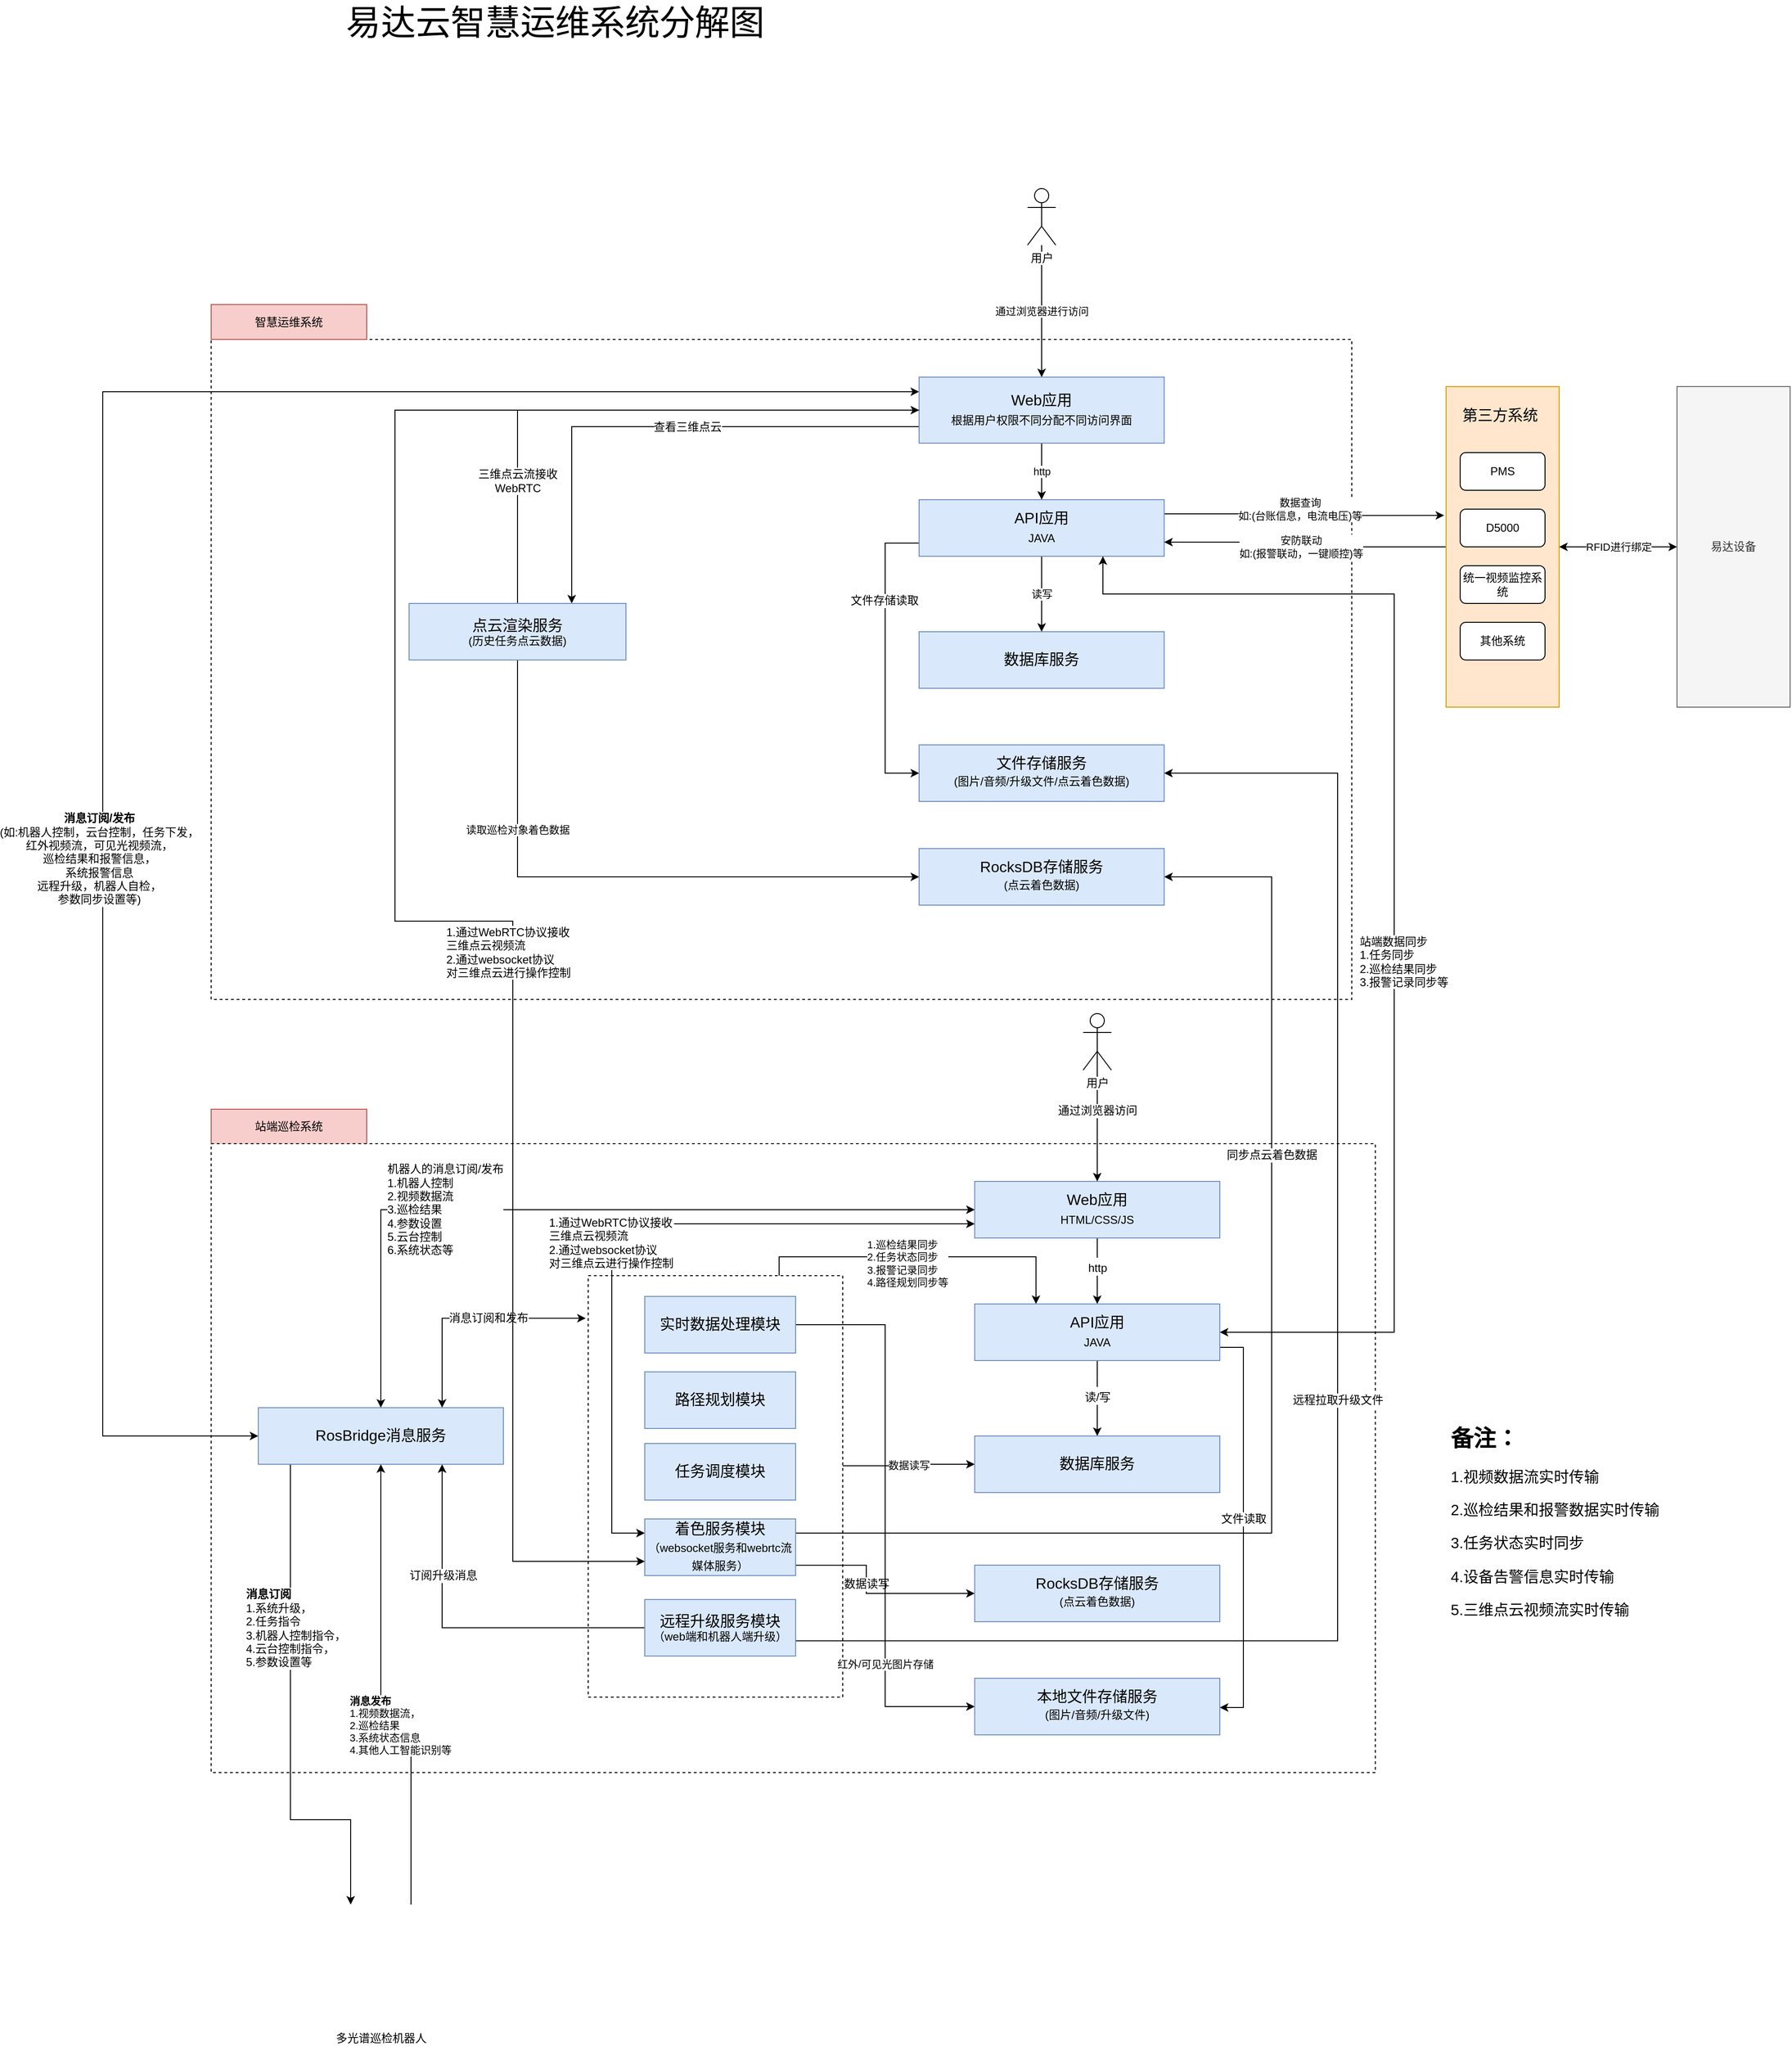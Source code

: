 <mxfile version="13.1.1" type="github">
  <diagram id="XJ8-2Lu72BTsMdCGSrW2" name="第 1 页">
    <mxGraphModel dx="1553" dy="903" grid="1" gridSize="10" guides="1" tooltips="1" connect="1" arrows="1" fold="1" page="1" pageScale="1" pageWidth="700" pageHeight="1000" background="none" math="0" shadow="0">
      <root>
        <mxCell id="0" />
        <mxCell id="1" parent="0" />
        <mxCell id="gQ2CgvajjqF3SDFCfg23-29" value="站端巡检系统" style="text;html=1;strokeColor=#b85450;fillColor=#f8cecc;align=center;verticalAlign=middle;whiteSpace=wrap;rounded=0;shadow=0;" parent="1" vertex="1">
          <mxGeometry x="335" y="1206.43" width="165" height="37" as="geometry" />
        </mxCell>
        <mxCell id="gQ2CgvajjqF3SDFCfg23-27" value="" style="rounded=0;whiteSpace=wrap;html=1;dashed=1;shadow=0;" parent="1" vertex="1">
          <mxGeometry x="335" y="1243" width="1235" height="667" as="geometry" />
        </mxCell>
        <mxCell id="gQ2CgvajjqF3SDFCfg23-55" style="edgeStyle=orthogonalEdgeStyle;rounded=0;orthogonalLoop=1;jettySize=auto;html=1;exitX=-0.01;exitY=0.101;exitDx=0;exitDy=0;entryX=0.75;entryY=0;entryDx=0;entryDy=0;startArrow=classic;startFill=1;fontSize=12;exitPerimeter=0;" parent="1" source="gQ2CgvajjqF3SDFCfg23-54" target="gQ2CgvajjqF3SDFCfg23-40" edge="1">
          <mxGeometry relative="1" as="geometry">
            <Array as="points">
              <mxPoint x="580" y="1428" />
            </Array>
          </mxGeometry>
        </mxCell>
        <mxCell id="gQ2CgvajjqF3SDFCfg23-56" value="&lt;div style=&quot;text-align: left&quot;&gt;&lt;span&gt;消息订阅和发布&lt;/span&gt;&lt;/div&gt;" style="edgeLabel;html=1;align=center;verticalAlign=middle;resizable=0;points=[];fontSize=12;fontStyle=0" parent="gQ2CgvajjqF3SDFCfg23-55" vertex="1" connectable="0">
          <mxGeometry x="-0.161" relative="1" as="geometry">
            <mxPoint as="offset" />
          </mxGeometry>
        </mxCell>
        <mxCell id="b1C1lfiOT8XWCESxQzqt-11" value="数据读写" style="edgeStyle=orthogonalEdgeStyle;rounded=0;orthogonalLoop=1;jettySize=auto;html=1;exitX=0.999;exitY=0.451;exitDx=0;exitDy=0;exitPerimeter=0;" parent="1" source="gQ2CgvajjqF3SDFCfg23-54" target="gQ2CgvajjqF3SDFCfg23-32" edge="1">
          <mxGeometry relative="1" as="geometry" />
        </mxCell>
        <mxCell id="BUxLxPO1SRUqqdlQok1O-3" value="&lt;span style=&quot;color: rgba(0 , 0 , 0 , 0) ; font-family: monospace ; font-size: 0px ; background-color: rgb(248 , 249 , 250)&quot;&gt;%3CmxGraphModel%3E%3Croot%3E%3CmxCell%20id%3D%220%22%2F%3E%3CmxCell%20id%3D%221%22%20parent%3D%220%22%2F%3E%3CmxCell%20id%3D%222%22%20style%3D%22edgeStyle%3DorthogonalEdgeStyle%3Brounded%3D0%3BorthogonalLoop%3D1%3BjettySize%3Dauto%3Bhtml%3D1%3BentryX%3D0%3BentryY%3D0.5%3BentryDx%3D0%3BentryDy%3D0%3B%22%20edge%3D%221%22%20parent%3D%221%22%3E%3CmxGeometry%20relative%3D%221%22%20as%3D%22geometry%22%3E%3CmxPoint%20x%3D%22840%22%20y%3D%221382%22%20as%3D%22sourcePoint%22%2F%3E%3CArray%20as%3D%22points%22%3E%3CmxPoint%20x%3D%22840%22%20y%3D%221382%22%2F%3E%3CmxPoint%20x%3D%22840%22%20y%3D%22590%22%2F%3E%3C%2FArray%3E%3CmxPoint%20x%3D%221086%22%20y%3D%22590%22%20as%3D%22targetPoint%22%2F%3E%3C%2FmxGeometry%3E%3C%2FmxCell%3E%3CmxCell%20id%3D%223%22%20value%3D%221.%E8%B7%AF%E5%BE%84%E8%A7%84%E5%88%92%E5%90%8C%E6%AD%A5%26lt%3Bbr%26gt%3B2.%E4%BB%BB%E5%8A%A1%E6%89%A7%E8%A1%8C%E8%AE%B0%E5%BD%95%E5%92%8C%26lt%3Bbr%26gt%3B%E6%89%A7%E8%A1%8C%E7%8A%B6%E6%80%81%E5%90%8C%E6%AD%A5%26lt%3Bbr%26gt%3B3.%E6%8A%A5%E8%AD%A6%E6%95%B0%E6%8D%AE%E5%92%8C%E5%B7%A1%E6%A3%80%E8%AE%B0%E5%BD%95%E5%90%8C%E6%AD%A5%22%20style%3D%22edgeLabel%3Bhtml%3D1%3Balign%3Dleft%3BverticalAlign%3Dmiddle%3Bresizable%3D0%3Bpoints%3D%5B%5D%3B%22%20vertex%3D%221%22%20connectable%3D%220%22%20parent%3D%222%22%3E%3CmxGeometry%20x%3D%22-0.409%22%20y%3D%221%22%20relative%3D%221%22%20as%3D%22geometry%22%3E%3CmxPoint%20x%3D%22-54%22%20y%3D%22-54.94%22%20as%3D%22offset%22%2F%3E%3C%2FmxGeometry%3E%3C%2FmxCell%3E%3C%2Froot%3E%3C%2FmxGraphModel%3Eshu&#39;j&lt;/span&gt;" style="edgeStyle=orthogonalEdgeStyle;rounded=0;orthogonalLoop=1;jettySize=auto;html=1;exitX=0.75;exitY=0;exitDx=0;exitDy=0;entryX=0.25;entryY=0;entryDx=0;entryDy=0;startArrow=none;startFill=0;" edge="1" parent="1" source="gQ2CgvajjqF3SDFCfg23-54" target="gQ2CgvajjqF3SDFCfg23-31">
          <mxGeometry relative="1" as="geometry" />
        </mxCell>
        <mxCell id="BUxLxPO1SRUqqdlQok1O-4" value="1.巡检结果同步&lt;br&gt;2.任务状态同步&lt;br&gt;3.报警记录同步&lt;br&gt;4.路径规划同步等" style="edgeLabel;html=1;align=left;verticalAlign=middle;resizable=0;points=[];" vertex="1" connectable="0" parent="BUxLxPO1SRUqqdlQok1O-3">
          <mxGeometry x="-0.059" y="1" relative="1" as="geometry">
            <mxPoint x="-49.17" y="8" as="offset" />
          </mxGeometry>
        </mxCell>
        <mxCell id="gQ2CgvajjqF3SDFCfg23-54" value="" style="rounded=0;whiteSpace=wrap;html=1;shadow=0;fontSize=12;dashed=1;" parent="1" vertex="1">
          <mxGeometry x="735" y="1383" width="270" height="447" as="geometry" />
        </mxCell>
        <mxCell id="gQ2CgvajjqF3SDFCfg23-2" value="" style="rounded=0;whiteSpace=wrap;html=1;dashed=1;shadow=0;" parent="1" vertex="1">
          <mxGeometry x="335" y="390" width="1210" height="700" as="geometry" />
        </mxCell>
        <mxCell id="gQ2CgvajjqF3SDFCfg23-4" value="通过浏览器进行访问" style="edgeStyle=orthogonalEdgeStyle;rounded=0;orthogonalLoop=1;jettySize=auto;html=1;" parent="1" source="gQ2CgvajjqF3SDFCfg23-1" target="gQ2CgvajjqF3SDFCfg23-3" edge="1">
          <mxGeometry relative="1" as="geometry" />
        </mxCell>
        <mxCell id="gQ2CgvajjqF3SDFCfg23-1" value="用户" style="shape=umlActor;verticalLabelPosition=bottom;labelBackgroundColor=#ffffff;verticalAlign=top;html=1;outlineConnect=0;" parent="1" vertex="1">
          <mxGeometry x="1201" y="230" width="30" height="60" as="geometry" />
        </mxCell>
        <mxCell id="gQ2CgvajjqF3SDFCfg23-7" value="http" style="edgeStyle=orthogonalEdgeStyle;rounded=0;orthogonalLoop=1;jettySize=auto;html=1;exitX=0.5;exitY=1;exitDx=0;exitDy=0;" parent="1" source="gQ2CgvajjqF3SDFCfg23-3" target="gQ2CgvajjqF3SDFCfg23-6" edge="1">
          <mxGeometry relative="1" as="geometry" />
        </mxCell>
        <mxCell id="gQ2CgvajjqF3SDFCfg23-42" value="查看三维点云" style="edgeStyle=orthogonalEdgeStyle;rounded=0;orthogonalLoop=1;jettySize=auto;html=1;exitX=0;exitY=0.75;exitDx=0;exitDy=0;entryX=0.75;entryY=0;entryDx=0;entryDy=0;fontSize=12;" parent="1" source="gQ2CgvajjqF3SDFCfg23-3" target="gQ2CgvajjqF3SDFCfg23-15" edge="1">
          <mxGeometry x="-0.115" relative="1" as="geometry">
            <mxPoint as="offset" />
            <Array as="points">
              <mxPoint x="718" y="482" />
            </Array>
          </mxGeometry>
        </mxCell>
        <mxCell id="gQ2CgvajjqF3SDFCfg23-45" style="edgeStyle=orthogonalEdgeStyle;rounded=0;orthogonalLoop=1;jettySize=auto;html=1;exitX=0;exitY=0.221;exitDx=0;exitDy=0;entryX=0;entryY=0.5;entryDx=0;entryDy=0;startArrow=classic;startFill=1;fontSize=12;exitPerimeter=0;" parent="1" source="gQ2CgvajjqF3SDFCfg23-3" target="gQ2CgvajjqF3SDFCfg23-40" edge="1">
          <mxGeometry relative="1" as="geometry">
            <Array as="points">
              <mxPoint x="220" y="446" />
              <mxPoint x="220" y="1553" />
            </Array>
          </mxGeometry>
        </mxCell>
        <mxCell id="gQ2CgvajjqF3SDFCfg23-46" value="&lt;b&gt;消息订阅/发布&lt;/b&gt;&lt;br&gt;(如:机器人控制，云台控制，任务下发，&lt;br&gt;红外视频流，可见光视频流，&lt;br&gt;巡检结果和报警信息，&lt;br&gt;系统报警信息&lt;br&gt;远程升级，机器人自检，&lt;br&gt;参数同步设置等)" style="edgeLabel;html=1;align=center;verticalAlign=middle;resizable=0;points=[];fontSize=12;" parent="gQ2CgvajjqF3SDFCfg23-45" vertex="1" connectable="0">
          <mxGeometry x="0.254" y="-4" relative="1" as="geometry">
            <mxPoint y="20.71" as="offset" />
          </mxGeometry>
        </mxCell>
        <mxCell id="gQ2CgvajjqF3SDFCfg23-3" value="&lt;p style=&quot;line-height: 170%&quot;&gt;&lt;font style=&quot;font-size: 16px&quot;&gt;Web应用&lt;/font&gt;&lt;br&gt;根据用户权限不同分配不同访问界面&lt;br&gt;&lt;/p&gt;" style="rounded=0;whiteSpace=wrap;html=1;shadow=0;fillColor=#dae8fc;strokeColor=#6c8ebf;" parent="1" vertex="1">
          <mxGeometry x="1086" y="430" width="260" height="70" as="geometry" />
        </mxCell>
        <mxCell id="gQ2CgvajjqF3SDFCfg23-5" value="智慧运维系统" style="text;html=1;strokeColor=#b85450;fillColor=#f8cecc;align=center;verticalAlign=middle;whiteSpace=wrap;rounded=0;shadow=0;" parent="1" vertex="1">
          <mxGeometry x="335" y="353" width="165" height="37" as="geometry" />
        </mxCell>
        <mxCell id="gQ2CgvajjqF3SDFCfg23-9" value="读写" style="edgeStyle=orthogonalEdgeStyle;rounded=0;orthogonalLoop=1;jettySize=auto;html=1;exitX=0.5;exitY=1;exitDx=0;exitDy=0;entryX=0.5;entryY=0;entryDx=0;entryDy=0;" parent="1" source="gQ2CgvajjqF3SDFCfg23-6" target="gQ2CgvajjqF3SDFCfg23-8" edge="1">
          <mxGeometry relative="1" as="geometry" />
        </mxCell>
        <mxCell id="gQ2CgvajjqF3SDFCfg23-13" style="edgeStyle=orthogonalEdgeStyle;rounded=0;orthogonalLoop=1;jettySize=auto;html=1;exitX=1;exitY=0.25;exitDx=0;exitDy=0;entryX=-0.017;entryY=0.402;entryDx=0;entryDy=0;entryPerimeter=0;" parent="1" source="gQ2CgvajjqF3SDFCfg23-6" target="gQ2CgvajjqF3SDFCfg23-10" edge="1">
          <mxGeometry relative="1" as="geometry" />
        </mxCell>
        <mxCell id="gQ2CgvajjqF3SDFCfg23-14" value="数据查询&lt;br&gt;如:(台账信息，电流电压)等" style="edgeLabel;html=1;align=center;verticalAlign=middle;resizable=0;points=[];" parent="gQ2CgvajjqF3SDFCfg23-13" vertex="1" connectable="0">
          <mxGeometry x="0.377" y="2" relative="1" as="geometry">
            <mxPoint x="-60.23" y="-4.7" as="offset" />
          </mxGeometry>
        </mxCell>
        <mxCell id="gQ2CgvajjqF3SDFCfg23-70" style="edgeStyle=orthogonalEdgeStyle;rounded=0;orthogonalLoop=1;jettySize=auto;html=1;exitX=0;exitY=0.75;exitDx=0;exitDy=0;entryX=0;entryY=0.5;entryDx=0;entryDy=0;startArrow=none;startFill=0;endArrow=classic;endFill=1;fontSize=12;" parent="1" source="gQ2CgvajjqF3SDFCfg23-6" target="gQ2CgvajjqF3SDFCfg23-69" edge="1">
          <mxGeometry relative="1" as="geometry">
            <Array as="points">
              <mxPoint x="1050" y="606" />
              <mxPoint x="1050" y="850" />
            </Array>
          </mxGeometry>
        </mxCell>
        <mxCell id="gQ2CgvajjqF3SDFCfg23-71" value="文件存储读取" style="edgeLabel;html=1;align=center;verticalAlign=middle;resizable=0;points=[];fontSize=12;" parent="gQ2CgvajjqF3SDFCfg23-70" vertex="1" connectable="0">
          <mxGeometry x="-0.131" y="-1" relative="1" as="geometry">
            <mxPoint y="-39.29" as="offset" />
          </mxGeometry>
        </mxCell>
        <mxCell id="gQ2CgvajjqF3SDFCfg23-6" value="&lt;p style=&quot;line-height: 160%&quot;&gt;&lt;font style=&quot;font-size: 16px&quot;&gt;API应用&lt;/font&gt;&lt;br&gt;JAVA&lt;/p&gt;" style="rounded=0;whiteSpace=wrap;html=1;shadow=0;fillColor=#dae8fc;strokeColor=#6c8ebf;" parent="1" vertex="1">
          <mxGeometry x="1086" y="560" width="260" height="60" as="geometry" />
        </mxCell>
        <mxCell id="gQ2CgvajjqF3SDFCfg23-11" style="edgeStyle=orthogonalEdgeStyle;rounded=0;orthogonalLoop=1;jettySize=auto;html=1;exitX=0;exitY=0.5;exitDx=0;exitDy=0;entryX=1;entryY=0.75;entryDx=0;entryDy=0;" parent="1" source="gQ2CgvajjqF3SDFCfg23-10" target="gQ2CgvajjqF3SDFCfg23-6" edge="1">
          <mxGeometry relative="1" as="geometry" />
        </mxCell>
        <mxCell id="gQ2CgvajjqF3SDFCfg23-12" value="安防联动&lt;br&gt;如:(报警联动，一键顺控)等" style="edgeLabel;html=1;align=center;verticalAlign=middle;resizable=0;points=[];" parent="gQ2CgvajjqF3SDFCfg23-11" vertex="1" connectable="0">
          <mxGeometry x="0.152" y="-2" relative="1" as="geometry">
            <mxPoint x="15.35" y="6.95" as="offset" />
          </mxGeometry>
        </mxCell>
        <mxCell id="b1C1lfiOT8XWCESxQzqt-14" value="RFID进行绑定" style="edgeStyle=orthogonalEdgeStyle;rounded=0;orthogonalLoop=1;jettySize=auto;html=1;exitX=1;exitY=0.5;exitDx=0;exitDy=0;entryX=0;entryY=0.5;entryDx=0;entryDy=0;startArrow=classic;startFill=1;" parent="1" source="gQ2CgvajjqF3SDFCfg23-10" target="b1C1lfiOT8XWCESxQzqt-13" edge="1">
          <mxGeometry relative="1" as="geometry" />
        </mxCell>
        <mxCell id="gQ2CgvajjqF3SDFCfg23-10" value="" style="rounded=0;whiteSpace=wrap;html=1;shadow=0;fillColor=#ffe6cc;strokeColor=#d79b00;" parent="1" vertex="1">
          <mxGeometry x="1645" y="440" width="120" height="340" as="geometry" />
        </mxCell>
        <mxCell id="gQ2CgvajjqF3SDFCfg23-16" style="edgeStyle=orthogonalEdgeStyle;rounded=0;orthogonalLoop=1;jettySize=auto;html=1;exitX=0.5;exitY=1;exitDx=0;exitDy=0;entryX=0;entryY=0.5;entryDx=0;entryDy=0;" parent="1" source="gQ2CgvajjqF3SDFCfg23-15" target="b1C1lfiOT8XWCESxQzqt-10" edge="1">
          <mxGeometry relative="1" as="geometry" />
        </mxCell>
        <mxCell id="gQ2CgvajjqF3SDFCfg23-21" value="读取巡检对象着色数据" style="edgeLabel;html=1;align=center;verticalAlign=middle;resizable=0;points=[];" parent="gQ2CgvajjqF3SDFCfg23-16" vertex="1" connectable="0">
          <mxGeometry x="-0.169" y="3" relative="1" as="geometry">
            <mxPoint x="-42.94" y="-47" as="offset" />
          </mxGeometry>
        </mxCell>
        <mxCell id="gQ2CgvajjqF3SDFCfg23-18" style="edgeStyle=orthogonalEdgeStyle;rounded=0;orthogonalLoop=1;jettySize=auto;html=1;exitX=0.5;exitY=0;exitDx=0;exitDy=0;entryX=0;entryY=0.5;entryDx=0;entryDy=0;" parent="1" source="gQ2CgvajjqF3SDFCfg23-15" target="gQ2CgvajjqF3SDFCfg23-3" edge="1">
          <mxGeometry relative="1" as="geometry" />
        </mxCell>
        <mxCell id="gQ2CgvajjqF3SDFCfg23-19" value="&lt;font style=&quot;font-size: 12px&quot;&gt;三维点云流接收&lt;br&gt;WebRTC&lt;br&gt;&lt;/font&gt;" style="edgeLabel;html=1;align=center;verticalAlign=middle;resizable=0;points=[];" parent="gQ2CgvajjqF3SDFCfg23-18" vertex="1" connectable="0">
          <mxGeometry x="-0.231" y="-28" relative="1" as="geometry">
            <mxPoint x="-37.42" y="46.95" as="offset" />
          </mxGeometry>
        </mxCell>
        <mxCell id="gQ2CgvajjqF3SDFCfg23-22" value="PMS" style="rounded=1;whiteSpace=wrap;html=1;shadow=0;" parent="1" vertex="1">
          <mxGeometry x="1660" y="510" width="90" height="40" as="geometry" />
        </mxCell>
        <mxCell id="gQ2CgvajjqF3SDFCfg23-23" value="D5000" style="rounded=1;whiteSpace=wrap;html=1;shadow=0;" parent="1" vertex="1">
          <mxGeometry x="1660" y="570" width="90" height="40" as="geometry" />
        </mxCell>
        <mxCell id="gQ2CgvajjqF3SDFCfg23-24" value="统一视频监控系统" style="rounded=1;whiteSpace=wrap;html=1;shadow=0;" parent="1" vertex="1">
          <mxGeometry x="1660" y="630" width="90" height="40" as="geometry" />
        </mxCell>
        <mxCell id="gQ2CgvajjqF3SDFCfg23-25" value="第三方系统" style="text;html=1;strokeColor=none;fillColor=none;align=center;verticalAlign=middle;whiteSpace=wrap;rounded=0;shadow=0;fontSize=16;" parent="1" vertex="1">
          <mxGeometry x="1655" y="460" width="95" height="20" as="geometry" />
        </mxCell>
        <mxCell id="gQ2CgvajjqF3SDFCfg23-26" value="其他系统" style="rounded=1;whiteSpace=wrap;html=1;shadow=0;" parent="1" vertex="1">
          <mxGeometry x="1660" y="690" width="90" height="40" as="geometry" />
        </mxCell>
        <mxCell id="gQ2CgvajjqF3SDFCfg23-33" style="edgeStyle=orthogonalEdgeStyle;rounded=0;orthogonalLoop=1;jettySize=auto;html=1;exitX=0.5;exitY=1;exitDx=0;exitDy=0;entryX=0.5;entryY=0;entryDx=0;entryDy=0;fontSize=16;" parent="1" source="gQ2CgvajjqF3SDFCfg23-30" target="gQ2CgvajjqF3SDFCfg23-31" edge="1">
          <mxGeometry relative="1" as="geometry" />
        </mxCell>
        <mxCell id="gQ2CgvajjqF3SDFCfg23-35" value="&lt;font style=&quot;font-size: 12px&quot;&gt;http&lt;/font&gt;" style="edgeLabel;html=1;align=center;verticalAlign=middle;resizable=0;points=[];fontSize=16;" parent="gQ2CgvajjqF3SDFCfg23-33" vertex="1" connectable="0">
          <mxGeometry x="-0.151" relative="1" as="geometry">
            <mxPoint as="offset" />
          </mxGeometry>
        </mxCell>
        <mxCell id="gQ2CgvajjqF3SDFCfg23-30" value="&lt;p style=&quot;line-height: 170%&quot;&gt;&lt;font style=&quot;font-size: 16px&quot;&gt;Web应用&lt;/font&gt;&lt;br&gt;HTML/CSS/JS&lt;/p&gt;" style="rounded=0;whiteSpace=wrap;html=1;shadow=0;fillColor=#dae8fc;strokeColor=#6c8ebf;" parent="1" vertex="1">
          <mxGeometry x="1145" y="1283" width="260" height="60" as="geometry" />
        </mxCell>
        <mxCell id="gQ2CgvajjqF3SDFCfg23-34" style="edgeStyle=orthogonalEdgeStyle;rounded=0;orthogonalLoop=1;jettySize=auto;html=1;exitX=0.5;exitY=1;exitDx=0;exitDy=0;entryX=0.5;entryY=0;entryDx=0;entryDy=0;fontSize=16;" parent="1" source="gQ2CgvajjqF3SDFCfg23-31" target="gQ2CgvajjqF3SDFCfg23-32" edge="1">
          <mxGeometry relative="1" as="geometry" />
        </mxCell>
        <mxCell id="gQ2CgvajjqF3SDFCfg23-36" value="&lt;font style=&quot;font-size: 12px&quot;&gt;读/写&lt;/font&gt;" style="edgeLabel;html=1;align=center;verticalAlign=middle;resizable=0;points=[];fontSize=16;" parent="gQ2CgvajjqF3SDFCfg23-34" vertex="1" connectable="0">
          <mxGeometry x="-0.079" relative="1" as="geometry">
            <mxPoint as="offset" />
          </mxGeometry>
        </mxCell>
        <mxCell id="gQ2CgvajjqF3SDFCfg23-50" value="&lt;div style=&quot;text-align: left&quot;&gt;站端数据同步&lt;/div&gt;&lt;div style=&quot;text-align: left&quot;&gt;1.任务同步&lt;/div&gt;&lt;div style=&quot;text-align: left&quot;&gt;2.巡检结果同步&lt;/div&gt;&lt;div style=&quot;text-align: left&quot;&gt;3.报警记录同步等&lt;/div&gt;" style="edgeStyle=orthogonalEdgeStyle;rounded=0;orthogonalLoop=1;jettySize=auto;html=1;exitX=1;exitY=0.5;exitDx=0;exitDy=0;entryX=0.75;entryY=1;entryDx=0;entryDy=0;startArrow=classic;startFill=1;fontSize=12;endArrow=classic;endFill=1;" parent="1" source="gQ2CgvajjqF3SDFCfg23-31" target="gQ2CgvajjqF3SDFCfg23-6" edge="1">
          <mxGeometry x="-0.122" y="-10" relative="1" as="geometry">
            <Array as="points">
              <mxPoint x="1590" y="1443" />
              <mxPoint x="1590" y="660" />
              <mxPoint x="1281" y="660" />
            </Array>
            <mxPoint as="offset" />
          </mxGeometry>
        </mxCell>
        <mxCell id="gQ2CgvajjqF3SDFCfg23-82" value="文件读取" style="edgeStyle=orthogonalEdgeStyle;rounded=0;orthogonalLoop=1;jettySize=auto;html=1;exitX=1;exitY=0.75;exitDx=0;exitDy=0;entryX=1;entryY=0.5;entryDx=0;entryDy=0;startArrow=none;startFill=0;endArrow=classic;endFill=1;fontSize=12;" parent="1" edge="1">
          <mxGeometry x="-0.042" relative="1" as="geometry">
            <Array as="points">
              <mxPoint x="1430" y="1459" />
              <mxPoint x="1430" y="1841" />
            </Array>
            <mxPoint x="1405" y="1459" as="sourcePoint" />
            <mxPoint x="1405" y="1841.0" as="targetPoint" />
            <mxPoint as="offset" />
          </mxGeometry>
        </mxCell>
        <mxCell id="gQ2CgvajjqF3SDFCfg23-31" value="&lt;p style=&quot;line-height: 160%&quot;&gt;&lt;font style=&quot;font-size: 16px&quot;&gt;API应用&lt;/font&gt;&lt;br&gt;JAVA&lt;/p&gt;" style="rounded=0;whiteSpace=wrap;html=1;shadow=0;fillColor=#dae8fc;strokeColor=#6c8ebf;" parent="1" vertex="1">
          <mxGeometry x="1145" y="1413" width="260" height="60" as="geometry" />
        </mxCell>
        <mxCell id="gQ2CgvajjqF3SDFCfg23-32" value="&lt;p style=&quot;line-height: 160%&quot;&gt;&lt;span style=&quot;font-size: 16px&quot;&gt;数据库服务&lt;/span&gt;&lt;/p&gt;" style="rounded=0;whiteSpace=wrap;html=1;shadow=0;fillColor=#dae8fc;strokeColor=#6c8ebf;" parent="1" vertex="1">
          <mxGeometry x="1145" y="1553" width="260" height="60" as="geometry" />
        </mxCell>
        <mxCell id="gQ2CgvajjqF3SDFCfg23-38" style="edgeStyle=orthogonalEdgeStyle;rounded=0;orthogonalLoop=1;jettySize=auto;html=1;exitX=0.5;exitY=0.5;exitDx=0;exitDy=0;exitPerimeter=0;fontSize=16;" parent="1" source="gQ2CgvajjqF3SDFCfg23-37" target="gQ2CgvajjqF3SDFCfg23-30" edge="1">
          <mxGeometry relative="1" as="geometry" />
        </mxCell>
        <mxCell id="gQ2CgvajjqF3SDFCfg23-39" value="通过浏览器访问" style="edgeLabel;html=1;align=center;verticalAlign=middle;resizable=0;points=[];fontSize=12;" parent="gQ2CgvajjqF3SDFCfg23-38" vertex="1" connectable="0">
          <mxGeometry x="-0.012" relative="1" as="geometry">
            <mxPoint as="offset" />
          </mxGeometry>
        </mxCell>
        <mxCell id="gQ2CgvajjqF3SDFCfg23-37" value="用户" style="shape=umlActor;verticalLabelPosition=bottom;labelBackgroundColor=#ffffff;verticalAlign=top;html=1;outlineConnect=0;" parent="1" vertex="1">
          <mxGeometry x="1260" y="1105" width="30" height="60" as="geometry" />
        </mxCell>
        <mxCell id="gQ2CgvajjqF3SDFCfg23-41" style="edgeStyle=orthogonalEdgeStyle;rounded=0;orthogonalLoop=1;jettySize=auto;html=1;exitX=0.5;exitY=0;exitDx=0;exitDy=0;entryX=0;entryY=0.5;entryDx=0;entryDy=0;fontSize=12;startArrow=classic;startFill=1;" parent="1" source="gQ2CgvajjqF3SDFCfg23-40" target="gQ2CgvajjqF3SDFCfg23-30" edge="1">
          <mxGeometry relative="1" as="geometry" />
        </mxCell>
        <mxCell id="gQ2CgvajjqF3SDFCfg23-43" value="机器人的消息订阅/发布&lt;br&gt;1.机器人控制&lt;br&gt;2.视频数据流&lt;br&gt;3.巡检结果&lt;br&gt;4.参数设置&lt;br&gt;5.云台控制&lt;br&gt;6.系统状态等" style="edgeLabel;html=1;align=left;verticalAlign=middle;resizable=0;points=[];fontSize=12;labelBackgroundColor=#ffffff;" parent="gQ2CgvajjqF3SDFCfg23-41" vertex="1" connectable="0">
          <mxGeometry x="-0.231" y="-6" relative="1" as="geometry">
            <mxPoint x="-108.33" y="-6" as="offset" />
          </mxGeometry>
        </mxCell>
        <mxCell id="gQ2CgvajjqF3SDFCfg23-61" style="edgeStyle=orthogonalEdgeStyle;rounded=0;orthogonalLoop=1;jettySize=auto;html=1;exitX=0.131;exitY=0.983;exitDx=0;exitDy=0;entryX=0.25;entryY=0;entryDx=0;entryDy=0;startArrow=none;startFill=0;endArrow=classic;endFill=1;fontSize=12;exitPerimeter=0;" parent="1" source="gQ2CgvajjqF3SDFCfg23-40" target="gQ2CgvajjqF3SDFCfg23-60" edge="1">
          <mxGeometry relative="1" as="geometry">
            <Array as="points">
              <mxPoint x="419" y="1960" />
              <mxPoint x="483" y="1960" />
            </Array>
          </mxGeometry>
        </mxCell>
        <mxCell id="gQ2CgvajjqF3SDFCfg23-62" value="&lt;b&gt;消息订阅&lt;/b&gt;&lt;br&gt;1.系统升级，&lt;br&gt;2.任务指令&lt;br&gt;3.机器人控制指令，&lt;br&gt;4.云台控制指令，&lt;br&gt;5.参数设置等" style="edgeLabel;html=1;align=left;verticalAlign=middle;resizable=0;points=[];fontSize=12;labelBackgroundColor=#ffffff;" parent="gQ2CgvajjqF3SDFCfg23-61" vertex="1" connectable="0">
          <mxGeometry x="0.066" y="-1" relative="1" as="geometry">
            <mxPoint x="-48.09" y="-108.55" as="offset" />
          </mxGeometry>
        </mxCell>
        <mxCell id="gQ2CgvajjqF3SDFCfg23-73" style="edgeStyle=orthogonalEdgeStyle;rounded=0;orthogonalLoop=1;jettySize=auto;html=1;exitX=0.75;exitY=1;exitDx=0;exitDy=0;entryX=0;entryY=0.5;entryDx=0;entryDy=0;startArrow=classic;startFill=1;endArrow=none;endFill=0;fontSize=12;" parent="1" source="gQ2CgvajjqF3SDFCfg23-40" target="gQ2CgvajjqF3SDFCfg23-72" edge="1">
          <mxGeometry relative="1" as="geometry" />
        </mxCell>
        <mxCell id="gQ2CgvajjqF3SDFCfg23-74" value="订阅升级消息" style="edgeLabel;html=1;align=center;verticalAlign=middle;resizable=0;points=[];fontSize=12;" parent="gQ2CgvajjqF3SDFCfg23-73" vertex="1" connectable="0">
          <mxGeometry x="0.111" y="10" relative="1" as="geometry">
            <mxPoint x="-41.94" y="-45.37" as="offset" />
          </mxGeometry>
        </mxCell>
        <mxCell id="gQ2CgvajjqF3SDFCfg23-40" value="&lt;p style=&quot;line-height: 160%&quot;&gt;&lt;span style=&quot;font-size: 16px&quot;&gt;RosBridge消息服务&lt;/span&gt;&lt;/p&gt;" style="rounded=0;whiteSpace=wrap;html=1;shadow=0;fillColor=#dae8fc;strokeColor=#6c8ebf;" parent="1" vertex="1">
          <mxGeometry x="385" y="1523" width="260" height="60" as="geometry" />
        </mxCell>
        <mxCell id="gQ2CgvajjqF3SDFCfg23-48" value="&lt;p style=&quot;line-height: 160%&quot;&gt;&lt;span style=&quot;font-size: 16px&quot;&gt;任务调度模块&lt;/span&gt;&lt;/p&gt;" style="rounded=0;whiteSpace=wrap;html=1;shadow=0;fillColor=#dae8fc;strokeColor=#6c8ebf;" parent="1" vertex="1">
          <mxGeometry x="795" y="1561" width="160" height="60" as="geometry" />
        </mxCell>
        <mxCell id="gQ2CgvajjqF3SDFCfg23-49" value="&lt;p style=&quot;line-height: 160%&quot;&gt;&lt;span style=&quot;font-size: 16px&quot;&gt;路径规划模块&lt;/span&gt;&lt;/p&gt;" style="rounded=0;whiteSpace=wrap;html=1;shadow=0;fillColor=#dae8fc;strokeColor=#6c8ebf;" parent="1" vertex="1">
          <mxGeometry x="795" y="1485" width="160" height="60" as="geometry" />
        </mxCell>
        <mxCell id="gQ2CgvajjqF3SDFCfg23-52" style="edgeStyle=orthogonalEdgeStyle;rounded=0;orthogonalLoop=1;jettySize=auto;html=1;exitX=0;exitY=0.25;exitDx=0;exitDy=0;entryX=0;entryY=0.75;entryDx=0;entryDy=0;startArrow=classic;startFill=1;fontSize=12;" parent="1" source="gQ2CgvajjqF3SDFCfg23-51" target="gQ2CgvajjqF3SDFCfg23-30" edge="1">
          <mxGeometry relative="1" as="geometry">
            <Array as="points">
              <mxPoint x="760" y="1656" />
              <mxPoint x="760" y="1328" />
            </Array>
          </mxGeometry>
        </mxCell>
        <mxCell id="gQ2CgvajjqF3SDFCfg23-53" value="&lt;div style=&quot;text-align: left&quot;&gt;1.通过WebRTC协议接收&lt;/div&gt;&lt;div style=&quot;text-align: left&quot;&gt;三维点云视频流&lt;/div&gt;&lt;div style=&quot;text-align: left&quot;&gt;2.通过websocket协议&lt;/div&gt;&lt;div style=&quot;text-align: left&quot;&gt;对三维点云进行操作控制&lt;/div&gt;" style="edgeLabel;html=1;align=center;verticalAlign=middle;resizable=0;points=[];fontSize=12;labelBackgroundColor=#ffffff;" parent="gQ2CgvajjqF3SDFCfg23-52" vertex="1" connectable="0">
          <mxGeometry x="-0.112" y="1" relative="1" as="geometry">
            <mxPoint y="-11.24" as="offset" />
          </mxGeometry>
        </mxCell>
        <mxCell id="gQ2CgvajjqF3SDFCfg23-58" style="edgeStyle=orthogonalEdgeStyle;rounded=0;orthogonalLoop=1;jettySize=auto;html=1;exitX=1;exitY=0.25;exitDx=0;exitDy=0;startArrow=none;startFill=0;endArrow=classic;endFill=1;fontSize=12;entryX=1;entryY=0.5;entryDx=0;entryDy=0;" parent="1" source="gQ2CgvajjqF3SDFCfg23-51" target="b1C1lfiOT8XWCESxQzqt-10" edge="1">
          <mxGeometry relative="1" as="geometry">
            <mxPoint x="1365" y="1041.429" as="targetPoint" />
            <Array as="points">
              <mxPoint x="1460" y="1656" />
              <mxPoint x="1460" y="960" />
            </Array>
          </mxGeometry>
        </mxCell>
        <mxCell id="gQ2CgvajjqF3SDFCfg23-59" value="同步点云着色数据" style="edgeLabel;html=1;align=center;verticalAlign=middle;resizable=0;points=[];fontSize=12;" parent="gQ2CgvajjqF3SDFCfg23-58" vertex="1" connectable="0">
          <mxGeometry x="0.304" y="-2" relative="1" as="geometry">
            <mxPoint x="-2" y="-49" as="offset" />
          </mxGeometry>
        </mxCell>
        <mxCell id="gQ2CgvajjqF3SDFCfg23-79" style="edgeStyle=orthogonalEdgeStyle;rounded=0;orthogonalLoop=1;jettySize=auto;html=1;exitX=1.001;exitY=0.818;exitDx=0;exitDy=0;entryX=0;entryY=0.5;entryDx=0;entryDy=0;startArrow=none;startFill=0;endArrow=classic;endFill=1;fontSize=12;exitPerimeter=0;" parent="1" source="gQ2CgvajjqF3SDFCfg23-51" target="b1C1lfiOT8XWCESxQzqt-1" edge="1">
          <mxGeometry relative="1" as="geometry">
            <Array as="points">
              <mxPoint x="1030" y="1690" />
              <mxPoint x="1030" y="1720" />
            </Array>
          </mxGeometry>
        </mxCell>
        <mxCell id="gQ2CgvajjqF3SDFCfg23-80" value="数据读写" style="edgeLabel;html=1;align=center;verticalAlign=middle;resizable=0;points=[];fontSize=12;" parent="gQ2CgvajjqF3SDFCfg23-79" vertex="1" connectable="0">
          <mxGeometry x="-0.531" y="-1" relative="1" as="geometry">
            <mxPoint x="23.08" y="18.93" as="offset" />
          </mxGeometry>
        </mxCell>
        <mxCell id="gQ2CgvajjqF3SDFCfg23-51" value="&lt;p style=&quot;line-height: 160%&quot;&gt;&lt;span style=&quot;font-size: 16px&quot;&gt;着色服务模块&lt;br&gt;&lt;/span&gt;（websocket服务和webrtc流媒体服务）&lt;br&gt;&lt;/p&gt;" style="rounded=0;whiteSpace=wrap;html=1;shadow=0;fillColor=#dae8fc;strokeColor=#6c8ebf;" parent="1" vertex="1">
          <mxGeometry x="795" y="1641" width="160" height="60" as="geometry" />
        </mxCell>
        <mxCell id="BUxLxPO1SRUqqdlQok1O-1" style="edgeStyle=orthogonalEdgeStyle;rounded=0;orthogonalLoop=1;jettySize=auto;html=1;exitX=0.75;exitY=0;exitDx=0;exitDy=0;entryX=0.5;entryY=1;entryDx=0;entryDy=0;" edge="1" parent="1" source="gQ2CgvajjqF3SDFCfg23-60" target="gQ2CgvajjqF3SDFCfg23-40">
          <mxGeometry relative="1" as="geometry">
            <Array as="points">
              <mxPoint x="547" y="1840" />
              <mxPoint x="515" y="1840" />
            </Array>
          </mxGeometry>
        </mxCell>
        <mxCell id="BUxLxPO1SRUqqdlQok1O-2" value="&lt;b&gt;消息发布&lt;/b&gt;&lt;br&gt;1.视频数据流，&lt;br&gt;2.巡检结果&lt;br&gt;3.系统状态信息&lt;br&gt;4.其他人工智能识别等" style="edgeLabel;html=1;align=left;verticalAlign=middle;resizable=0;points=[];" vertex="1" connectable="0" parent="BUxLxPO1SRUqqdlQok1O-1">
          <mxGeometry x="-0.251" y="-1" relative="1" as="geometry">
            <mxPoint x="-68" y="-3" as="offset" />
          </mxGeometry>
        </mxCell>
        <mxCell id="gQ2CgvajjqF3SDFCfg23-60" value="多光谱巡检机器人" style="shape=image;html=1;verticalAlign=top;verticalLabelPosition=bottom;labelBackgroundColor=#ffffff;imageAspect=0;aspect=fixed;image=https://cdn2.iconfinder.com/data/icons/walle/128/basket_empty.png;shadow=0;dashed=1;fontSize=12;" parent="1" vertex="1">
          <mxGeometry x="451" y="2050" width="128" height="128" as="geometry" />
        </mxCell>
        <mxCell id="gQ2CgvajjqF3SDFCfg23-63" value="易达云智慧运维系统分解图" style="text;html=1;strokeColor=none;fillColor=none;align=center;verticalAlign=middle;whiteSpace=wrap;rounded=0;shadow=0;dashed=1;fontSize=37;strokeWidth=36;" parent="1" vertex="1">
          <mxGeometry x="350" y="30" width="700" height="50" as="geometry" />
        </mxCell>
        <mxCell id="b1C1lfiOT8XWCESxQzqt-15" style="edgeStyle=orthogonalEdgeStyle;rounded=0;orthogonalLoop=1;jettySize=auto;html=1;exitX=1;exitY=0.5;exitDx=0;exitDy=0;entryX=0;entryY=0.5;entryDx=0;entryDy=0;startArrow=none;startFill=0;endArrow=classic;endFill=1;" parent="1" source="gQ2CgvajjqF3SDFCfg23-64" target="gQ2CgvajjqF3SDFCfg23-78" edge="1">
          <mxGeometry relative="1" as="geometry" />
        </mxCell>
        <mxCell id="b1C1lfiOT8XWCESxQzqt-16" value="红外/可见光图片存储" style="edgeLabel;html=1;align=center;verticalAlign=middle;resizable=0;points=[];" parent="b1C1lfiOT8XWCESxQzqt-15" vertex="1" connectable="0">
          <mxGeometry x="0.529" relative="1" as="geometry">
            <mxPoint as="offset" />
          </mxGeometry>
        </mxCell>
        <mxCell id="gQ2CgvajjqF3SDFCfg23-64" value="&lt;p style=&quot;line-height: 160%&quot;&gt;&lt;span style=&quot;font-size: 16px&quot;&gt;实时数据处理模块&lt;/span&gt;&lt;/p&gt;" style="rounded=0;whiteSpace=wrap;html=1;shadow=0;fillColor=#dae8fc;strokeColor=#6c8ebf;" parent="1" vertex="1">
          <mxGeometry x="795" y="1405" width="160" height="60" as="geometry" />
        </mxCell>
        <mxCell id="gQ2CgvajjqF3SDFCfg23-8" value="&lt;p style=&quot;line-height: 160%&quot;&gt;&lt;span style=&quot;font-size: 16px&quot;&gt;数据库服务&lt;/span&gt;&lt;/p&gt;" style="rounded=0;whiteSpace=wrap;html=1;shadow=0;fillColor=#dae8fc;strokeColor=#6c8ebf;" parent="1" vertex="1">
          <mxGeometry x="1086" y="700" width="260" height="60" as="geometry" />
        </mxCell>
        <mxCell id="gQ2CgvajjqF3SDFCfg23-69" value="&lt;font&gt;&lt;span style=&quot;font-size: 16px&quot;&gt;文件存储服务&lt;/span&gt;&lt;br&gt;&lt;font style=&quot;font-size: 12px ; line-height: 180%&quot;&gt;(图片/音频/升级文件/点云着色数据)&lt;/font&gt;&lt;br&gt;&lt;/font&gt;" style="rounded=0;whiteSpace=wrap;html=1;shadow=0;strokeWidth=1;fontSize=12;strokeColor=#6c8ebf;fillColor=#dae8fc;" parent="1" vertex="1">
          <mxGeometry x="1086" y="820" width="260" height="60" as="geometry" />
        </mxCell>
        <mxCell id="gQ2CgvajjqF3SDFCfg23-76" style="edgeStyle=orthogonalEdgeStyle;rounded=0;orthogonalLoop=1;jettySize=auto;html=1;exitX=1;exitY=0.73;exitDx=0;exitDy=0;entryX=1;entryY=0.5;entryDx=0;entryDy=0;startArrow=none;startFill=0;endArrow=classic;endFill=1;fontSize=12;exitPerimeter=0;" parent="1" source="gQ2CgvajjqF3SDFCfg23-72" target="gQ2CgvajjqF3SDFCfg23-69" edge="1">
          <mxGeometry relative="1" as="geometry">
            <Array as="points">
              <mxPoint x="1530" y="1770" />
              <mxPoint x="1530" y="850" />
            </Array>
          </mxGeometry>
        </mxCell>
        <mxCell id="gQ2CgvajjqF3SDFCfg23-77" value="远程拉取升级文件" style="edgeLabel;html=1;align=center;verticalAlign=middle;resizable=0;points=[];fontSize=12;" parent="gQ2CgvajjqF3SDFCfg23-76" vertex="1" connectable="0">
          <mxGeometry x="0.067" y="-2" relative="1" as="geometry">
            <mxPoint x="-2" y="65.12" as="offset" />
          </mxGeometry>
        </mxCell>
        <mxCell id="gQ2CgvajjqF3SDFCfg23-72" value="&lt;span style=&quot;font-size: 16px&quot;&gt;远程升级服务模块&lt;br&gt;&lt;/span&gt;&lt;span&gt;（web端和机器人端升级）&lt;/span&gt;" style="rounded=0;whiteSpace=wrap;html=1;shadow=0;fillColor=#dae8fc;strokeColor=#6c8ebf;spacing=0;" parent="1" vertex="1">
          <mxGeometry x="795" y="1726.43" width="160" height="60" as="geometry" />
        </mxCell>
        <mxCell id="gQ2CgvajjqF3SDFCfg23-78" value="&lt;font&gt;&lt;span style=&quot;font-size: 16px&quot;&gt;本地文件存储服务&lt;/span&gt;&lt;br&gt;&lt;font style=&quot;font-size: 12px ; line-height: 180%&quot;&gt;(图片/音频/升级文件)&lt;/font&gt;&lt;br&gt;&lt;/font&gt;" style="rounded=0;whiteSpace=wrap;html=1;shadow=0;strokeWidth=1;fontSize=12;strokeColor=#6c8ebf;fillColor=#dae8fc;" parent="1" vertex="1">
          <mxGeometry x="1145" y="1810" width="260" height="60" as="geometry" />
        </mxCell>
        <mxCell id="b1C1lfiOT8XWCESxQzqt-1" value="&lt;font&gt;&lt;span style=&quot;font-size: 16px&quot;&gt;RocksDB存储服务&lt;/span&gt;&lt;br&gt;&lt;font style=&quot;font-size: 12px ; line-height: 180%&quot;&gt;(点云着色数据)&lt;/font&gt;&lt;br&gt;&lt;/font&gt;" style="rounded=0;whiteSpace=wrap;html=1;shadow=0;strokeWidth=1;fontSize=12;strokeColor=#6c8ebf;fillColor=#dae8fc;" parent="1" vertex="1">
          <mxGeometry x="1145" y="1690" width="260" height="60" as="geometry" />
        </mxCell>
        <mxCell id="gQ2CgvajjqF3SDFCfg23-15" value="&lt;font&gt;&lt;span style=&quot;font-size: 16px&quot;&gt;点云渲染服务&lt;/span&gt;&lt;br&gt;&lt;font style=&quot;font-size: 12px&quot;&gt;(历史任务点云数据)&lt;/font&gt;&lt;br&gt;&lt;/font&gt;" style="rounded=0;whiteSpace=wrap;html=1;shadow=0;fillColor=#dae8fc;strokeColor=#6c8ebf;" parent="1" vertex="1">
          <mxGeometry x="545" y="670" width="230" height="60" as="geometry" />
        </mxCell>
        <mxCell id="b1C1lfiOT8XWCESxQzqt-10" value="&lt;font&gt;&lt;span style=&quot;font-size: 16px&quot;&gt;RocksDB存储服务&lt;/span&gt;&lt;br&gt;&lt;font style=&quot;line-height: 21.6px&quot;&gt;(点云着色数据)&lt;/font&gt;&lt;br&gt;&lt;/font&gt;" style="rounded=0;whiteSpace=wrap;html=1;shadow=0;strokeWidth=1;fontSize=12;strokeColor=#6c8ebf;fillColor=#dae8fc;" parent="1" vertex="1">
          <mxGeometry x="1086" y="930" width="260" height="60" as="geometry" />
        </mxCell>
        <mxCell id="gQ2CgvajjqF3SDFCfg23-83" style="edgeStyle=orthogonalEdgeStyle;rounded=0;orthogonalLoop=1;jettySize=auto;html=1;exitX=0;exitY=0.5;exitDx=0;exitDy=0;entryX=0;entryY=0.75;entryDx=0;entryDy=0;startArrow=none;startFill=0;endArrow=classic;endFill=1;fontSize=12;" parent="1" source="gQ2CgvajjqF3SDFCfg23-3" target="gQ2CgvajjqF3SDFCfg23-51" edge="1">
          <mxGeometry relative="1" as="geometry">
            <Array as="points">
              <mxPoint x="530" y="465" />
              <mxPoint x="530" y="1007" />
              <mxPoint x="655" y="1007" />
              <mxPoint x="655" y="1686" />
            </Array>
          </mxGeometry>
        </mxCell>
        <mxCell id="gQ2CgvajjqF3SDFCfg23-84" value="&lt;div style=&quot;text-align: left&quot;&gt;1.通过WebRTC协议接收&lt;/div&gt;&lt;div style=&quot;text-align: left&quot;&gt;三维点云视频流&lt;/div&gt;&lt;div style=&quot;text-align: left&quot;&gt;2.通过websocket协议&lt;/div&gt;&lt;div style=&quot;text-align: left&quot;&gt;对三维点云进行操作控制&lt;/div&gt;" style="edgeLabel;html=1;align=center;verticalAlign=middle;resizable=0;points=[];fontSize=12;" parent="gQ2CgvajjqF3SDFCfg23-83" vertex="1" connectable="0">
          <mxGeometry x="0.174" y="5" relative="1" as="geometry">
            <mxPoint x="19.18" y="37.94" as="offset" />
          </mxGeometry>
        </mxCell>
        <mxCell id="b1C1lfiOT8XWCESxQzqt-13" value="易达设备" style="rounded=0;whiteSpace=wrap;html=1;fillColor=#f5f5f5;strokeColor=#666666;fontColor=#333333;" parent="1" vertex="1">
          <mxGeometry x="1890" y="440" width="120" height="340" as="geometry" />
        </mxCell>
        <mxCell id="b1C1lfiOT8XWCESxQzqt-17" value="&lt;h1&gt;备注：&lt;/h1&gt;&lt;p style=&quot;font-size: 16px&quot;&gt;&lt;font style=&quot;font-size: 16px&quot;&gt;1.视频数据流实时传输&lt;/font&gt;&lt;/p&gt;&lt;p style=&quot;font-size: 16px&quot;&gt;&lt;font style=&quot;font-size: 16px&quot;&gt;2.巡检结果和报警数据实时传输&lt;/font&gt;&lt;/p&gt;&lt;p style=&quot;font-size: 16px&quot;&gt;&lt;span&gt;3.任务状态实时同步&lt;/span&gt;&lt;/p&gt;&lt;p style=&quot;font-size: 16px&quot;&gt;&lt;font style=&quot;font-size: 16px&quot;&gt;4.设备告警信息实时传输&lt;/font&gt;&lt;/p&gt;&lt;p style=&quot;font-size: 16px&quot;&gt;&lt;font style=&quot;font-size: 16px&quot;&gt;5.三维点云视频流实时传输&lt;/font&gt;&lt;/p&gt;&lt;p&gt;&lt;br&gt;&lt;/p&gt;" style="text;html=1;strokeColor=none;fillColor=none;spacing=5;spacingTop=-20;whiteSpace=wrap;overflow=hidden;rounded=0;align=left;" parent="1" vertex="1">
          <mxGeometry x="1645" y="1536.43" width="290" height="250" as="geometry" />
        </mxCell>
      </root>
    </mxGraphModel>
  </diagram>
</mxfile>
